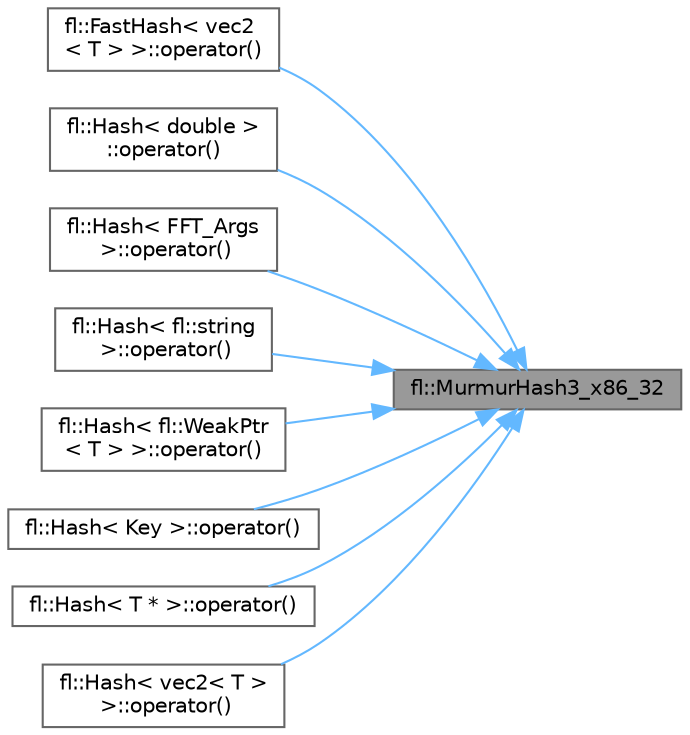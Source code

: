digraph "fl::MurmurHash3_x86_32"
{
 // INTERACTIVE_SVG=YES
 // LATEX_PDF_SIZE
  bgcolor="transparent";
  edge [fontname=Helvetica,fontsize=10,labelfontname=Helvetica,labelfontsize=10];
  node [fontname=Helvetica,fontsize=10,shape=box,height=0.2,width=0.4];
  rankdir="RL";
  Node1 [id="Node000001",label="fl::MurmurHash3_x86_32",height=0.2,width=0.4,color="gray40", fillcolor="grey60", style="filled", fontcolor="black",tooltip=" "];
  Node1 -> Node2 [id="edge1_Node000001_Node000002",dir="back",color="steelblue1",style="solid",tooltip=" "];
  Node2 [id="Node000002",label="fl::FastHash\< vec2\l\< T \> \>::operator()",height=0.2,width=0.4,color="grey40", fillcolor="white", style="filled",URL="$db/d9b/structfl_1_1_fast_hash_3_01vec2_3_01_t_01_4_01_4_ae2b6e355107ad920ee7174f4ecaa7aef.html#ae2b6e355107ad920ee7174f4ecaa7aef",tooltip=" "];
  Node1 -> Node3 [id="edge2_Node000001_Node000003",dir="back",color="steelblue1",style="solid",tooltip=" "];
  Node3 [id="Node000003",label="fl::Hash\< double \>\l::operator()",height=0.2,width=0.4,color="grey40", fillcolor="white", style="filled",URL="$d0/d6e/structfl_1_1_hash_3_01double_01_4_a7b4d2bae732af296f463f5519321b9b4.html#a7b4d2bae732af296f463f5519321b9b4",tooltip=" "];
  Node1 -> Node4 [id="edge3_Node000001_Node000004",dir="back",color="steelblue1",style="solid",tooltip=" "];
  Node4 [id="Node000004",label="fl::Hash\< FFT_Args\l \>::operator()",height=0.2,width=0.4,color="grey40", fillcolor="white", style="filled",URL="$d1/dc9/structfl_1_1_hash_3_01_f_f_t___args_01_4_a70ad86feadc19aba2acfd0b99fa8b614.html#a70ad86feadc19aba2acfd0b99fa8b614",tooltip=" "];
  Node1 -> Node5 [id="edge4_Node000001_Node000005",dir="back",color="steelblue1",style="solid",tooltip=" "];
  Node5 [id="Node000005",label="fl::Hash\< fl::string\l \>::operator()",height=0.2,width=0.4,color="grey40", fillcolor="white", style="filled",URL="$df/dc3/structfl_1_1_hash_3_01fl_1_1string_01_4_ac6c54bdf2ac4a67e3370e7be7843868a.html#ac6c54bdf2ac4a67e3370e7be7843868a",tooltip=" "];
  Node1 -> Node6 [id="edge5_Node000001_Node000006",dir="back",color="steelblue1",style="solid",tooltip=" "];
  Node6 [id="Node000006",label="fl::Hash\< fl::WeakPtr\l\< T \> \>::operator()",height=0.2,width=0.4,color="grey40", fillcolor="white", style="filled",URL="$d1/ddb/structfl_1_1_hash_3_01fl_1_1_weak_ptr_3_01_t_01_4_01_4_a73a386cacb59063dacc40a132a0ed5c9.html#a73a386cacb59063dacc40a132a0ed5c9",tooltip=" "];
  Node1 -> Node7 [id="edge6_Node000001_Node000007",dir="back",color="steelblue1",style="solid",tooltip=" "];
  Node7 [id="Node000007",label="fl::Hash\< Key \>::operator()",height=0.2,width=0.4,color="grey40", fillcolor="white", style="filled",URL="$d6/dfd/structfl_1_1_hash_aea6b044936931820025b1a465b486406.html#aea6b044936931820025b1a465b486406",tooltip=" "];
  Node1 -> Node8 [id="edge7_Node000001_Node000008",dir="back",color="steelblue1",style="solid",tooltip=" "];
  Node8 [id="Node000008",label="fl::Hash\< T * \>::operator()",height=0.2,width=0.4,color="grey40", fillcolor="white", style="filled",URL="$dd/d98/structfl_1_1_hash_3_01_t_01_5_01_4_a254f441436461c2608be5c98596c81b0.html#a254f441436461c2608be5c98596c81b0",tooltip=" "];
  Node1 -> Node9 [id="edge8_Node000001_Node000009",dir="back",color="steelblue1",style="solid",tooltip=" "];
  Node9 [id="Node000009",label="fl::Hash\< vec2\< T \>\l \>::operator()",height=0.2,width=0.4,color="grey40", fillcolor="white", style="filled",URL="$d2/d8c/structfl_1_1_hash_3_01vec2_3_01_t_01_4_01_4_a1f22258e978d9f4fc0aea798cdc53a44.html#a1f22258e978d9f4fc0aea798cdc53a44",tooltip=" "];
}

